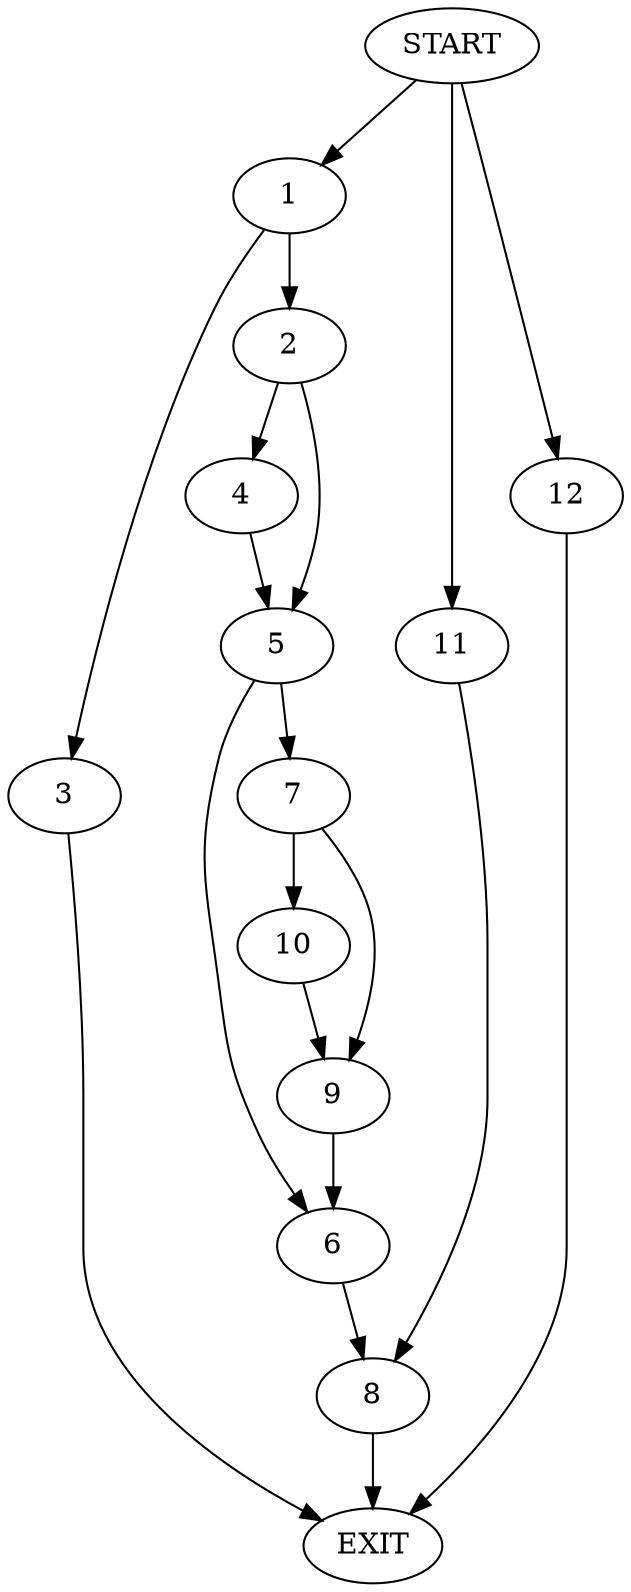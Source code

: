 digraph {
0 [label="START"]
13 [label="EXIT"]
0 -> 1
1 -> 2
1 -> 3
2 -> 4
2 -> 5
3 -> 13
4 -> 5
5 -> 6
5 -> 7
6 -> 8
7 -> 9
7 -> 10
9 -> 6
10 -> 9
8 -> 13
0 -> 11
11 -> 8
0 -> 12
12 -> 13
}

